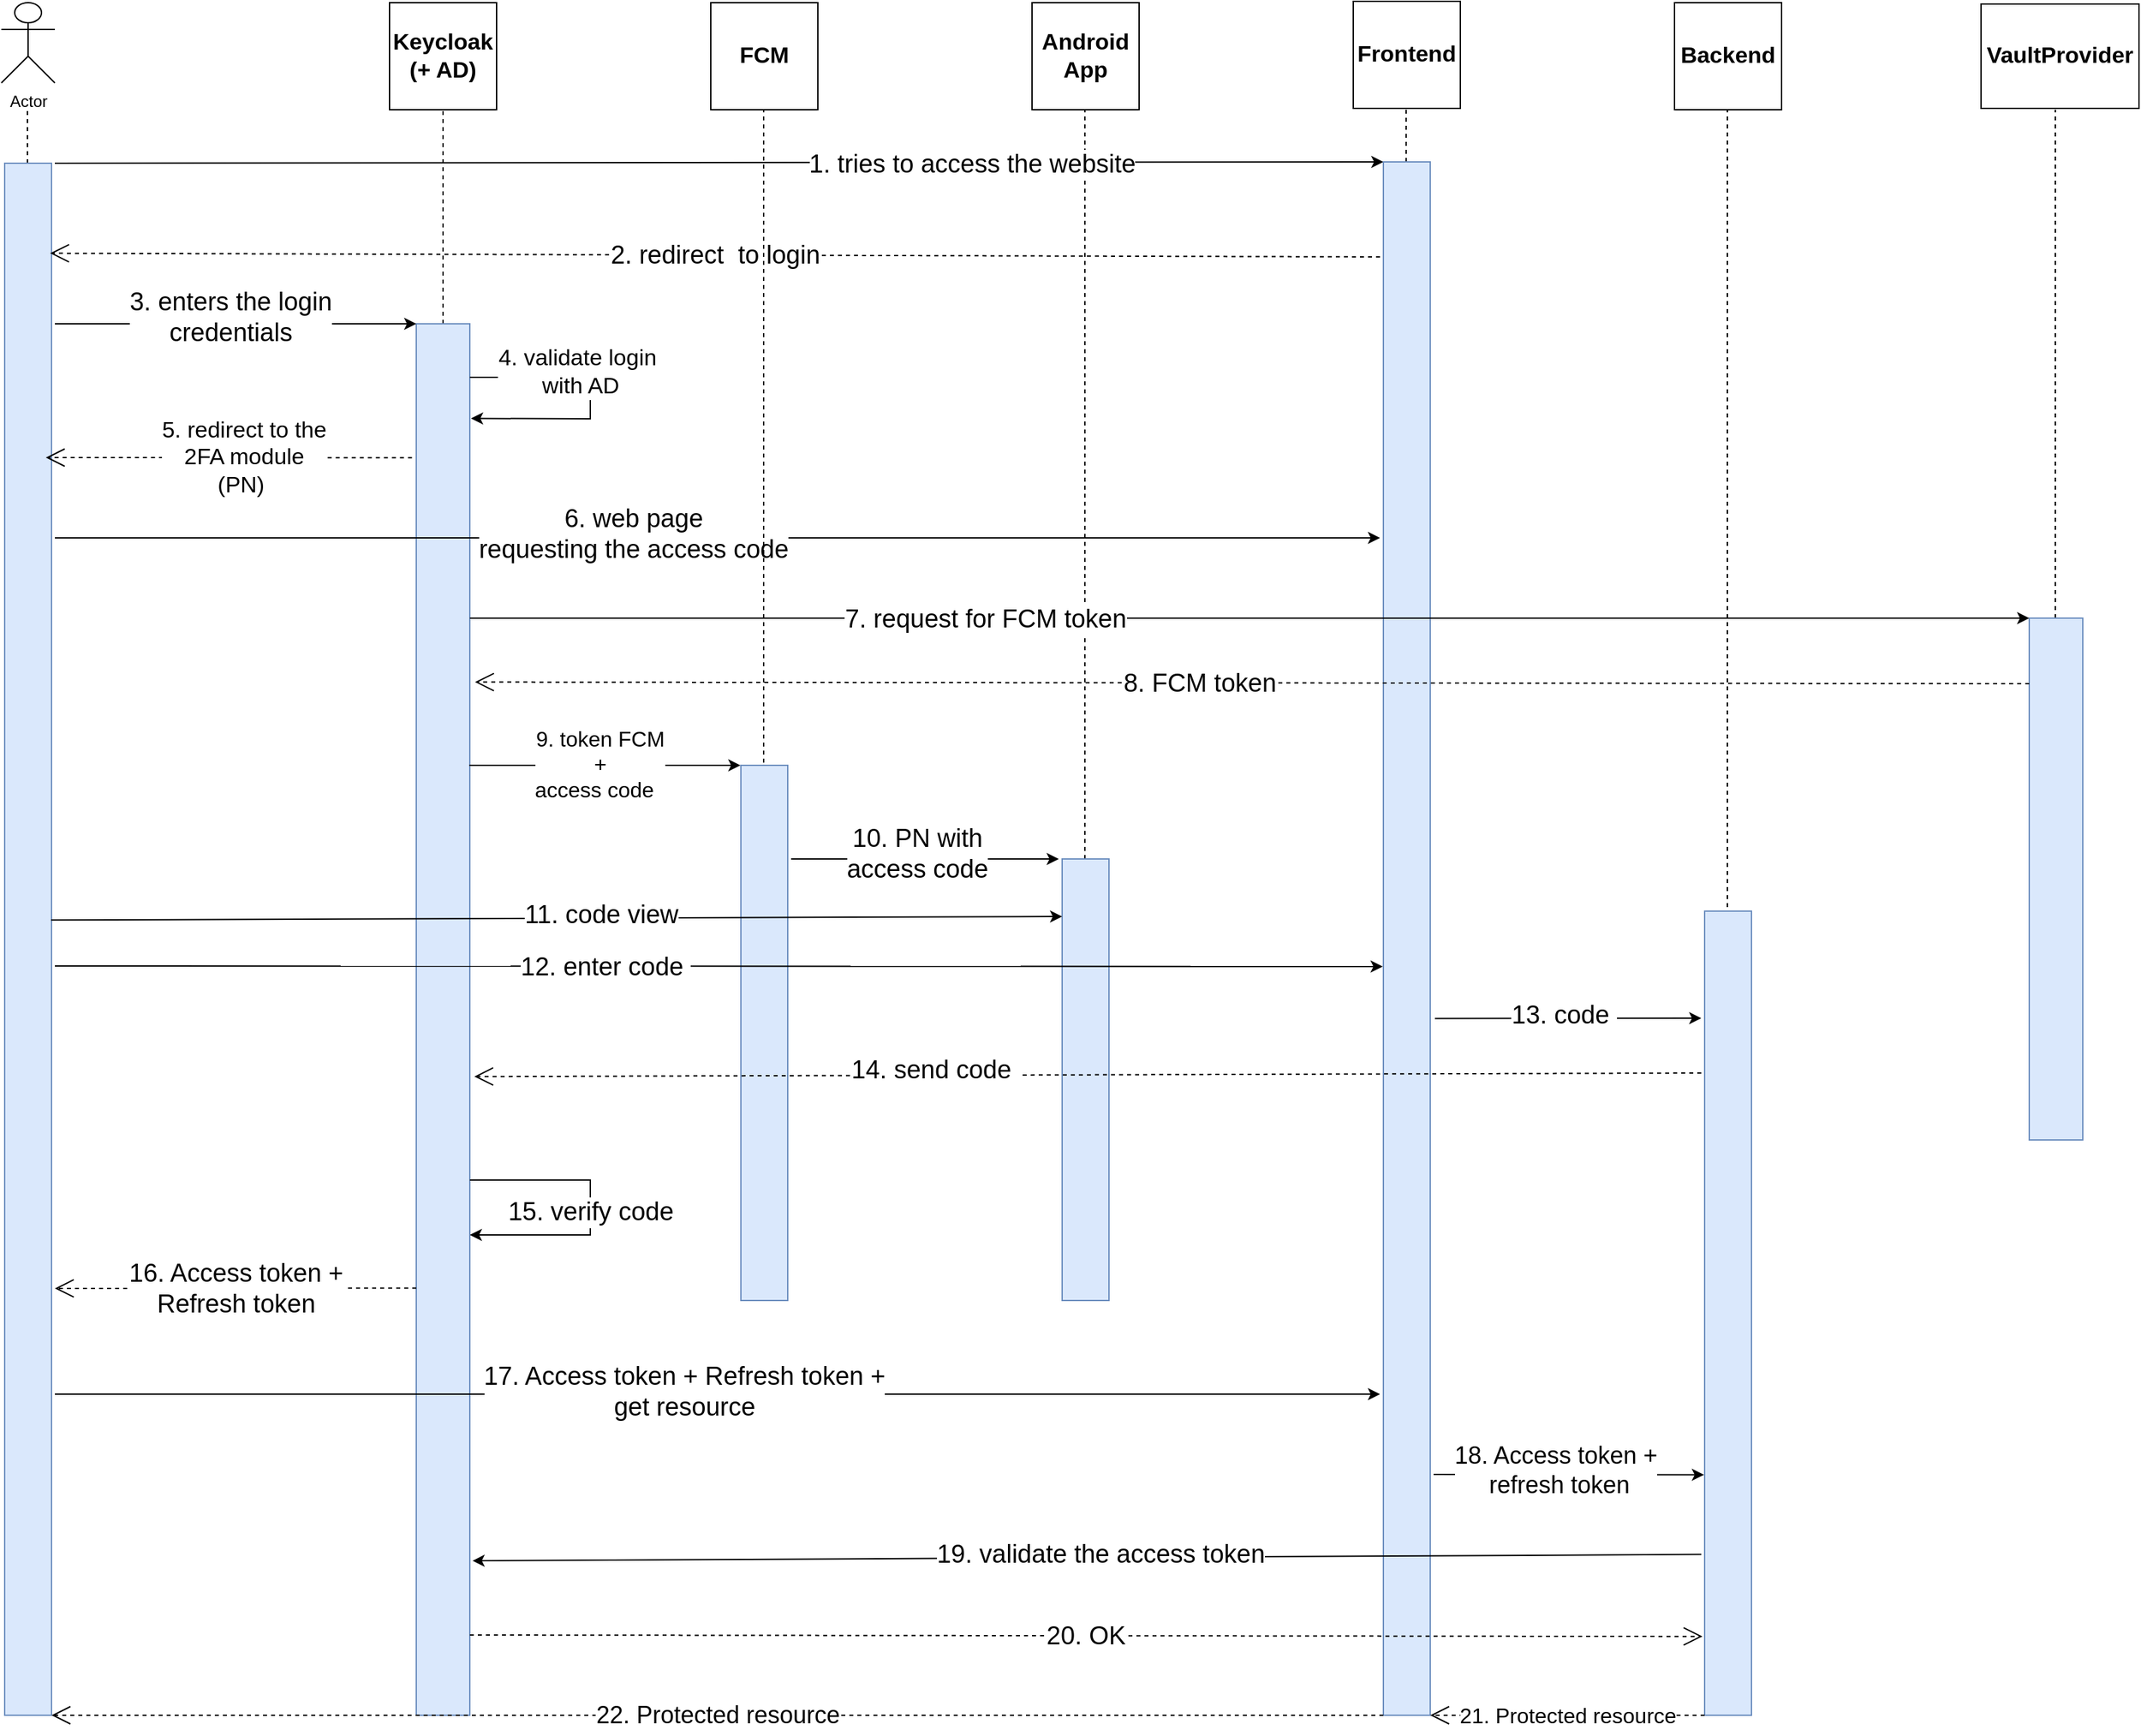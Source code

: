 <mxfile version="23.1.6" type="device">
  <diagram name="Page-1" id="tUHZQ2hVzNUIm_RuZzN9">
    <mxGraphModel dx="2344" dy="1234" grid="0" gridSize="10" guides="1" tooltips="1" connect="1" arrows="1" fold="1" page="1" pageScale="1" pageWidth="1700" pageHeight="1100" math="0" shadow="0">
      <root>
        <mxCell id="0" />
        <mxCell id="1" parent="0" />
        <mxCell id="9klteQdlAnsfhJRgXyKs-1" value="Actor" style="shape=umlActor;verticalLabelPosition=bottom;verticalAlign=top;html=1;outlineConnect=0;" parent="1" vertex="1">
          <mxGeometry x="30" y="40" width="40" height="60" as="geometry" />
        </mxCell>
        <mxCell id="9klteQdlAnsfhJRgXyKs-2" value="&lt;font style=&quot;font-size: 17px;&quot;&gt;&lt;b&gt;Keycloak&lt;br&gt;(+ AD)&lt;br&gt;&lt;/b&gt;&lt;/font&gt;" style="whiteSpace=wrap;html=1;aspect=fixed;" parent="1" vertex="1">
          <mxGeometry x="320" y="40" width="80" height="80" as="geometry" />
        </mxCell>
        <mxCell id="9klteQdlAnsfhJRgXyKs-4" value="&lt;font style=&quot;font-size: 17px;&quot;&gt;&lt;b&gt;FCM&lt;/b&gt;&lt;/font&gt;" style="whiteSpace=wrap;html=1;aspect=fixed;" parent="1" vertex="1">
          <mxGeometry x="560" y="40" width="80" height="80" as="geometry" />
        </mxCell>
        <mxCell id="9klteQdlAnsfhJRgXyKs-5" value="&lt;b style=&quot;border-color: var(--border-color); font-size: 17px;&quot;&gt;Android App&lt;/b&gt;" style="whiteSpace=wrap;html=1;aspect=fixed;" parent="1" vertex="1">
          <mxGeometry x="800" y="40" width="80" height="80" as="geometry" />
        </mxCell>
        <mxCell id="9klteQdlAnsfhJRgXyKs-6" value="&lt;font style=&quot;font-size: 17px;&quot;&gt;&lt;b&gt;Frontend&lt;/b&gt;&lt;/font&gt;" style="whiteSpace=wrap;html=1;aspect=fixed;" parent="1" vertex="1">
          <mxGeometry x="1040" y="39" width="80" height="80" as="geometry" />
        </mxCell>
        <mxCell id="9klteQdlAnsfhJRgXyKs-19" value="" style="endArrow=none;dashed=1;html=1;rounded=0;" parent="1" source="9klteQdlAnsfhJRgXyKs-10" edge="1">
          <mxGeometry width="50" height="50" relative="1" as="geometry">
            <mxPoint x="360" y="890" as="sourcePoint" />
            <mxPoint x="360" y="120" as="targetPoint" />
            <Array as="points">
              <mxPoint x="360" y="150" />
            </Array>
          </mxGeometry>
        </mxCell>
        <mxCell id="9klteQdlAnsfhJRgXyKs-22" value="" style="endArrow=none;dashed=1;html=1;rounded=0;" parent="1" edge="1">
          <mxGeometry width="50" height="50" relative="1" as="geometry">
            <mxPoint x="839.5" y="890" as="sourcePoint" />
            <mxPoint x="839.5" y="120" as="targetPoint" />
          </mxGeometry>
        </mxCell>
        <mxCell id="9klteQdlAnsfhJRgXyKs-23" value="" style="endArrow=none;dashed=1;html=1;rounded=0;" parent="1" source="9klteQdlAnsfhJRgXyKs-18" edge="1">
          <mxGeometry width="50" height="50" relative="1" as="geometry">
            <mxPoint x="1079.5" y="889" as="sourcePoint" />
            <mxPoint x="1079.5" y="119" as="targetPoint" />
          </mxGeometry>
        </mxCell>
        <mxCell id="9klteQdlAnsfhJRgXyKs-24" value="" style="endArrow=none;dashed=1;html=1;rounded=0;" parent="1" source="9klteQdlAnsfhJRgXyKs-8" edge="1">
          <mxGeometry width="50" height="50" relative="1" as="geometry">
            <mxPoint x="49.5" y="890" as="sourcePoint" />
            <mxPoint x="49.5" y="120" as="targetPoint" />
          </mxGeometry>
        </mxCell>
        <mxCell id="9klteQdlAnsfhJRgXyKs-25" value="" style="endArrow=none;dashed=1;html=1;rounded=0;" parent="1" target="9klteQdlAnsfhJRgXyKs-8" edge="1">
          <mxGeometry width="50" height="50" relative="1" as="geometry">
            <mxPoint x="49.5" y="890" as="sourcePoint" />
            <mxPoint x="49.5" y="120" as="targetPoint" />
          </mxGeometry>
        </mxCell>
        <mxCell id="9klteQdlAnsfhJRgXyKs-8" value="" style="rounded=0;whiteSpace=wrap;html=1;fillColor=#dae8fc;strokeColor=#6c8ebf;" parent="1" vertex="1">
          <mxGeometry x="32.5" y="160" width="35" height="1160" as="geometry" />
        </mxCell>
        <mxCell id="9klteQdlAnsfhJRgXyKs-26" value="" style="endArrow=none;dashed=1;html=1;rounded=0;" parent="1" target="9klteQdlAnsfhJRgXyKs-10" edge="1">
          <mxGeometry width="50" height="50" relative="1" as="geometry">
            <mxPoint x="360" y="890" as="sourcePoint" />
            <mxPoint x="360" y="120" as="targetPoint" />
          </mxGeometry>
        </mxCell>
        <mxCell id="9klteQdlAnsfhJRgXyKs-10" value="" style="rounded=0;whiteSpace=wrap;html=1;fillColor=#dae8fc;strokeColor=#6c8ebf;" parent="1" vertex="1">
          <mxGeometry x="340" y="280" width="40" height="1040" as="geometry" />
        </mxCell>
        <mxCell id="9klteQdlAnsfhJRgXyKs-27" value="" style="endArrow=classic;html=1;rounded=0;entryX=0;entryY=0;entryDx=0;entryDy=0;" parent="1" target="9klteQdlAnsfhJRgXyKs-18" edge="1">
          <mxGeometry width="50" height="50" relative="1" as="geometry">
            <mxPoint x="70" y="160" as="sourcePoint" />
            <mxPoint x="1302.5" y="160" as="targetPoint" />
          </mxGeometry>
        </mxCell>
        <mxCell id="9klteQdlAnsfhJRgXyKs-28" value="&lt;font style=&quot;font-size: 17px;&quot;&gt;&lt;b&gt;Backend&lt;/b&gt;&lt;/font&gt;" style="whiteSpace=wrap;html=1;aspect=fixed;" parent="1" vertex="1">
          <mxGeometry x="1280" y="40" width="80" height="80" as="geometry" />
        </mxCell>
        <mxCell id="9klteQdlAnsfhJRgXyKs-29" value="" style="endArrow=none;dashed=1;html=1;rounded=0;" parent="1" edge="1">
          <mxGeometry width="50" height="50" relative="1" as="geometry">
            <mxPoint x="1319.5" y="890" as="sourcePoint" />
            <mxPoint x="1319.5" y="120" as="targetPoint" />
          </mxGeometry>
        </mxCell>
        <mxCell id="9klteQdlAnsfhJRgXyKs-30" value="" style="endArrow=none;dashed=1;html=1;rounded=0;" parent="1" target="9klteQdlAnsfhJRgXyKs-18" edge="1">
          <mxGeometry width="50" height="50" relative="1" as="geometry">
            <mxPoint x="1079.5" y="889" as="sourcePoint" />
            <mxPoint x="1079.5" y="119" as="targetPoint" />
          </mxGeometry>
        </mxCell>
        <mxCell id="9klteQdlAnsfhJRgXyKs-18" value="" style="rounded=0;whiteSpace=wrap;html=1;fillColor=#dae8fc;strokeColor=#6c8ebf;" parent="1" vertex="1">
          <mxGeometry x="1062.5" y="159" width="35" height="1161" as="geometry" />
        </mxCell>
        <mxCell id="9klteQdlAnsfhJRgXyKs-31" value="&lt;font style=&quot;font-size: 19px;&quot;&gt;1. tries to access the website&lt;/font&gt;" style="text;html=1;align=center;verticalAlign=middle;resizable=0;points=[];autosize=1;strokeColor=none;fillColor=none;labelBackgroundColor=default;" parent="1" vertex="1">
          <mxGeometry x="624" y="143" width="262" height="35" as="geometry" />
        </mxCell>
        <mxCell id="9klteQdlAnsfhJRgXyKs-36" value="" style="endArrow=classic;html=1;rounded=0;" parent="1" edge="1">
          <mxGeometry width="50" height="50" relative="1" as="geometry">
            <mxPoint x="70" y="280" as="sourcePoint" />
            <mxPoint x="340" y="280" as="targetPoint" />
          </mxGeometry>
        </mxCell>
        <mxCell id="9klteQdlAnsfhJRgXyKs-46" value="&lt;font style=&quot;font-size: 19px;&quot;&gt;3. enters the login &lt;br&gt;credentials&lt;/font&gt;" style="text;html=1;align=center;verticalAlign=middle;resizable=0;points=[];autosize=1;strokeColor=none;fillColor=none;labelBackgroundColor=default;" parent="1" vertex="1">
          <mxGeometry x="116" y="246" width="169" height="58" as="geometry" />
        </mxCell>
        <mxCell id="9klteQdlAnsfhJRgXyKs-49" value="" style="endArrow=none;dashed=1;html=1;rounded=0;" parent="1" edge="1">
          <mxGeometry width="50" height="50" relative="1" as="geometry">
            <mxPoint x="1564.5" y="890" as="sourcePoint" />
            <mxPoint x="1564.5" y="120" as="targetPoint" />
          </mxGeometry>
        </mxCell>
        <mxCell id="9klteQdlAnsfhJRgXyKs-50" value="" style="rounded=0;whiteSpace=wrap;html=1;fillColor=#dae8fc;strokeColor=#6c8ebf;" parent="1" vertex="1">
          <mxGeometry x="1545" y="500" width="40" height="390" as="geometry" />
        </mxCell>
        <mxCell id="9klteQdlAnsfhJRgXyKs-55" value="&lt;font style=&quot;font-size: 19px;&quot;&gt;2. redirect&amp;nbsp; to login&lt;/font&gt;" style="endArrow=open;endSize=12;dashed=1;html=1;rounded=0;entryX=0.97;entryY=0.058;entryDx=0;entryDy=0;entryPerimeter=0;" parent="1" target="9klteQdlAnsfhJRgXyKs-8" edge="1">
          <mxGeometry width="160" relative="1" as="geometry">
            <mxPoint x="1060" y="230" as="sourcePoint" />
            <mxPoint x="147.5" y="220" as="targetPoint" />
          </mxGeometry>
        </mxCell>
        <mxCell id="9klteQdlAnsfhJRgXyKs-57" value="" style="endArrow=open;endSize=12;dashed=1;html=1;rounded=0;entryX=0.97;entryY=0.382;entryDx=0;entryDy=0;entryPerimeter=0;" parent="1" edge="1">
          <mxGeometry width="160" relative="1" as="geometry">
            <mxPoint x="336.78" y="380.14" as="sourcePoint" />
            <mxPoint x="63.23" y="380.0" as="targetPoint" />
          </mxGeometry>
        </mxCell>
        <mxCell id="9klteQdlAnsfhJRgXyKs-58" value="&lt;font style=&quot;font-size: 17px;&quot;&gt;5. redirect to the &lt;br&gt;2FA module &lt;br&gt;(PN)&amp;nbsp;&lt;/font&gt;" style="edgeLabel;html=1;align=center;verticalAlign=middle;resizable=0;points=[];" parent="9klteQdlAnsfhJRgXyKs-57" vertex="1" connectable="0">
          <mxGeometry x="0.028" relative="1" as="geometry">
            <mxPoint x="14" as="offset" />
          </mxGeometry>
        </mxCell>
        <mxCell id="9klteQdlAnsfhJRgXyKs-65" value="" style="endArrow=classic;html=1;rounded=0;entryX=0;entryY=0;entryDx=0;entryDy=0;" parent="1" edge="1">
          <mxGeometry width="50" height="50" relative="1" as="geometry">
            <mxPoint x="379.64" y="610" as="sourcePoint" />
            <mxPoint x="582.14" y="610.0" as="targetPoint" />
          </mxGeometry>
        </mxCell>
        <mxCell id="9klteQdlAnsfhJRgXyKs-73" value="&lt;font style=&quot;font-size: 16px;&quot;&gt;9. token FCM&lt;br&gt;+&lt;br&gt;access code&amp;nbsp;&amp;nbsp;&lt;/font&gt;" style="edgeLabel;html=1;align=center;verticalAlign=middle;resizable=0;points=[];" parent="9klteQdlAnsfhJRgXyKs-65" vertex="1" connectable="0">
          <mxGeometry x="-0.039" y="1" relative="1" as="geometry">
            <mxPoint as="offset" />
          </mxGeometry>
        </mxCell>
        <mxCell id="9klteQdlAnsfhJRgXyKs-67" value="" style="endArrow=classic;html=1;rounded=0;entryX=0;entryY=0;entryDx=0;entryDy=0;" parent="1" edge="1">
          <mxGeometry width="50" height="50" relative="1" as="geometry">
            <mxPoint x="380" y="500" as="sourcePoint" />
            <mxPoint x="1545" y="500.0" as="targetPoint" />
          </mxGeometry>
        </mxCell>
        <mxCell id="9klteQdlAnsfhJRgXyKs-69" value="&lt;font style=&quot;font-size: 19px;&quot;&gt;7. request for FCM token&lt;/font&gt;" style="text;html=1;align=center;verticalAlign=middle;resizable=0;points=[];autosize=1;strokeColor=none;fillColor=none;labelBackgroundColor=default;" parent="1" vertex="1">
          <mxGeometry x="651" y="483" width="228" height="35" as="geometry" />
        </mxCell>
        <mxCell id="9klteQdlAnsfhJRgXyKs-71" value="" style="endArrow=open;endSize=12;dashed=1;html=1;rounded=0;entryX=1.106;entryY=0.357;entryDx=0;entryDy=0;entryPerimeter=0;exitX=0.009;exitY=0.15;exitDx=0;exitDy=0;exitPerimeter=0;" parent="1" edge="1">
          <mxGeometry width="160" relative="1" as="geometry">
            <mxPoint x="1545.0" y="549" as="sourcePoint" />
            <mxPoint x="383.88" y="547.77" as="targetPoint" />
          </mxGeometry>
        </mxCell>
        <mxCell id="9klteQdlAnsfhJRgXyKs-72" value="&lt;font style=&quot;font-size: 19px;&quot;&gt;8. FCM token&lt;/font&gt;" style="edgeLabel;html=1;align=center;verticalAlign=middle;resizable=0;points=[];" parent="9klteQdlAnsfhJRgXyKs-71" vertex="1" connectable="0">
          <mxGeometry x="0.068" relative="1" as="geometry">
            <mxPoint as="offset" />
          </mxGeometry>
        </mxCell>
        <mxCell id="9klteQdlAnsfhJRgXyKs-76" value="" style="endArrow=classic;html=1;rounded=0;" parent="1" edge="1">
          <mxGeometry width="50" height="50" relative="1" as="geometry">
            <mxPoint x="70" y="440" as="sourcePoint" />
            <mxPoint x="1060" y="440" as="targetPoint" />
          </mxGeometry>
        </mxCell>
        <mxCell id="9klteQdlAnsfhJRgXyKs-63" value="&lt;font style=&quot;font-size: 19px;&quot;&gt;6. web page &lt;br&gt;requesting the access code&lt;/font&gt;" style="text;html=1;align=center;verticalAlign=middle;resizable=0;points=[];autosize=1;strokeColor=none;fillColor=none;labelBackgroundColor=default;" parent="1" vertex="1">
          <mxGeometry x="377" y="408" width="249" height="58" as="geometry" />
        </mxCell>
        <mxCell id="9klteQdlAnsfhJRgXyKs-78" value="" style="endArrow=classic;html=1;rounded=0;" parent="1" edge="1">
          <mxGeometry width="50" height="50" relative="1" as="geometry">
            <mxPoint x="620" y="680" as="sourcePoint" />
            <mxPoint x="820" y="680" as="targetPoint" />
          </mxGeometry>
        </mxCell>
        <mxCell id="9klteQdlAnsfhJRgXyKs-79" value="&lt;font style=&quot;font-size: 19px;&quot;&gt;10. PN with&lt;br&gt;access code&lt;/font&gt;" style="edgeLabel;html=1;align=center;verticalAlign=middle;resizable=0;points=[];" parent="9klteQdlAnsfhJRgXyKs-78" vertex="1" connectable="0">
          <mxGeometry x="-0.067" y="4" relative="1" as="geometry">
            <mxPoint as="offset" />
          </mxGeometry>
        </mxCell>
        <mxCell id="9klteQdlAnsfhJRgXyKs-21" value="" style="endArrow=none;dashed=1;html=1;rounded=0;" parent="1" edge="1">
          <mxGeometry width="50" height="50" relative="1" as="geometry">
            <mxPoint x="599.5" y="890" as="sourcePoint" />
            <mxPoint x="599.5" y="120" as="targetPoint" />
          </mxGeometry>
        </mxCell>
        <mxCell id="9klteQdlAnsfhJRgXyKs-15" value="" style="rounded=0;whiteSpace=wrap;html=1;fillColor=#dae8fc;strokeColor=#6c8ebf;" parent="1" vertex="1">
          <mxGeometry x="582.5" y="610" width="35" height="400" as="geometry" />
        </mxCell>
        <mxCell id="9klteQdlAnsfhJRgXyKs-14" value="" style="rounded=0;whiteSpace=wrap;html=1;fillColor=#dae8fc;strokeColor=#6c8ebf;" parent="1" vertex="1">
          <mxGeometry x="822.5" y="680" width="35" height="330" as="geometry" />
        </mxCell>
        <mxCell id="9klteQdlAnsfhJRgXyKs-11" value="" style="rounded=0;whiteSpace=wrap;html=1;fillColor=#dae8fc;strokeColor=#6c8ebf;" parent="1" vertex="1">
          <mxGeometry x="1302.5" y="719" width="35" height="601" as="geometry" />
        </mxCell>
        <mxCell id="9klteQdlAnsfhJRgXyKs-80" value="" style="endArrow=classic;html=1;rounded=0;entryX=-0.014;entryY=0.518;entryDx=0;entryDy=0;entryPerimeter=0;" parent="1" target="9klteQdlAnsfhJRgXyKs-18" edge="1">
          <mxGeometry width="50" height="50" relative="1" as="geometry">
            <mxPoint x="70" y="760" as="sourcePoint" />
            <mxPoint x="1062" y="751" as="targetPoint" />
          </mxGeometry>
        </mxCell>
        <mxCell id="9klteQdlAnsfhJRgXyKs-81" value="&lt;font style=&quot;&quot;&gt;&lt;font style=&quot;font-size: 19px;&quot;&gt;12. enter code&amp;nbsp;&lt;/font&gt;&lt;br&gt;&lt;/font&gt;" style="edgeLabel;html=1;align=center;verticalAlign=middle;resizable=0;points=[];" parent="9klteQdlAnsfhJRgXyKs-80" vertex="1" connectable="0">
          <mxGeometry x="-0.01" y="-1" relative="1" as="geometry">
            <mxPoint x="-80" as="offset" />
          </mxGeometry>
        </mxCell>
        <mxCell id="9klteQdlAnsfhJRgXyKs-85" value="&lt;font style=&quot;font-size: 19px;&quot;&gt;14. send code&amp;nbsp;&lt;br&gt;&lt;/font&gt;" style="endArrow=open;endSize=12;dashed=1;html=1;rounded=0;entryX=1.084;entryY=0.541;entryDx=0;entryDy=0;entryPerimeter=0;" parent="1" target="9klteQdlAnsfhJRgXyKs-10" edge="1">
          <mxGeometry x="0.249" y="-4" width="160" relative="1" as="geometry">
            <mxPoint x="1300" y="840" as="sourcePoint" />
            <mxPoint x="390" y="850" as="targetPoint" />
            <mxPoint as="offset" />
          </mxGeometry>
        </mxCell>
        <mxCell id="9klteQdlAnsfhJRgXyKs-87" value="" style="endArrow=classic;html=1;rounded=0;" parent="1" edge="1">
          <mxGeometry width="50" height="50" relative="1" as="geometry">
            <mxPoint x="380" y="920" as="sourcePoint" />
            <mxPoint x="380" y="961" as="targetPoint" />
            <Array as="points">
              <mxPoint x="470" y="920" />
              <mxPoint x="470" y="961" />
            </Array>
          </mxGeometry>
        </mxCell>
        <mxCell id="9klteQdlAnsfhJRgXyKs-88" value="&lt;font style=&quot;font-size: 19px;&quot;&gt;15. verify code&lt;/font&gt;" style="text;html=1;align=center;verticalAlign=middle;resizable=0;points=[];autosize=1;strokeColor=none;fillColor=none;labelBackgroundColor=default;" parent="1" vertex="1">
          <mxGeometry x="399" y="926" width="142" height="35" as="geometry" />
        </mxCell>
        <mxCell id="9klteQdlAnsfhJRgXyKs-92" value="" style="endArrow=classic;html=1;rounded=0;" parent="1" edge="1">
          <mxGeometry width="50" height="50" relative="1" as="geometry">
            <mxPoint x="70" y="1080" as="sourcePoint" />
            <mxPoint x="1060" y="1080" as="targetPoint" />
          </mxGeometry>
        </mxCell>
        <mxCell id="9klteQdlAnsfhJRgXyKs-95" value="&lt;font style=&quot;font-size: 19px;&quot;&gt;17. Access token + Refresh token +&lt;br&gt;get resource&lt;br&gt;&lt;/font&gt;" style="edgeLabel;html=1;align=center;verticalAlign=middle;resizable=0;points=[];" parent="9klteQdlAnsfhJRgXyKs-92" vertex="1" connectable="0">
          <mxGeometry x="-0.251" y="2" relative="1" as="geometry">
            <mxPoint x="99" as="offset" />
          </mxGeometry>
        </mxCell>
        <mxCell id="9klteQdlAnsfhJRgXyKs-93" value="&lt;font style=&quot;font-size: 19px;&quot;&gt;16. Access token +&lt;br&gt;Refresh token&lt;/font&gt;" style="endArrow=open;endSize=12;dashed=1;html=1;rounded=0;exitX=0;exitY=0.693;exitDx=0;exitDy=0;exitPerimeter=0;" parent="1" source="9klteQdlAnsfhJRgXyKs-10" edge="1">
          <mxGeometry width="160" relative="1" as="geometry">
            <mxPoint x="330" y="1000" as="sourcePoint" />
            <mxPoint x="70" y="1001" as="targetPoint" />
          </mxGeometry>
        </mxCell>
        <mxCell id="9klteQdlAnsfhJRgXyKs-97" value="" style="endArrow=classic;html=1;rounded=0;entryX=-0.014;entryY=0.701;entryDx=0;entryDy=0;entryPerimeter=0;" parent="1" target="9klteQdlAnsfhJRgXyKs-11" edge="1">
          <mxGeometry width="50" height="50" relative="1" as="geometry">
            <mxPoint x="1100" y="1140" as="sourcePoint" />
            <mxPoint x="1150" y="1090" as="targetPoint" />
          </mxGeometry>
        </mxCell>
        <mxCell id="9klteQdlAnsfhJRgXyKs-99" value="&lt;font style=&quot;font-size: 18px;&quot;&gt;18. Access token +&lt;br&gt;&amp;nbsp;refresh token&lt;/font&gt;" style="edgeLabel;html=1;align=center;verticalAlign=middle;resizable=0;points=[];" parent="9klteQdlAnsfhJRgXyKs-97" vertex="1" connectable="0">
          <mxGeometry x="-0.105" y="3" relative="1" as="geometry">
            <mxPoint as="offset" />
          </mxGeometry>
        </mxCell>
        <mxCell id="9klteQdlAnsfhJRgXyKs-100" value="" style="endArrow=classic;html=1;rounded=0;exitX=-0.071;exitY=0.8;exitDx=0;exitDy=0;entryX=1.05;entryY=0.889;entryDx=0;entryDy=0;exitPerimeter=0;entryPerimeter=0;" parent="1" source="9klteQdlAnsfhJRgXyKs-11" target="9klteQdlAnsfhJRgXyKs-10" edge="1">
          <mxGeometry width="50" height="50" relative="1" as="geometry">
            <mxPoint x="900" y="1300" as="sourcePoint" />
            <mxPoint x="950" y="1250" as="targetPoint" />
          </mxGeometry>
        </mxCell>
        <mxCell id="9klteQdlAnsfhJRgXyKs-101" value="&lt;font style=&quot;font-size: 19px;&quot;&gt;19. validate the access token&lt;/font&gt;" style="edgeLabel;html=1;align=center;verticalAlign=middle;resizable=0;points=[];" parent="9klteQdlAnsfhJRgXyKs-100" vertex="1" connectable="0">
          <mxGeometry x="-0.022" y="-2" relative="1" as="geometry">
            <mxPoint as="offset" />
          </mxGeometry>
        </mxCell>
        <mxCell id="9klteQdlAnsfhJRgXyKs-102" value="&lt;font style=&quot;font-size: 19px;&quot;&gt;20. OK&lt;/font&gt;" style="endArrow=open;endSize=12;dashed=1;html=1;rounded=0;entryX=-0.046;entryY=0.902;entryDx=0;entryDy=0;entryPerimeter=0;" parent="1" target="9klteQdlAnsfhJRgXyKs-11" edge="1">
          <mxGeometry width="160" relative="1" as="geometry">
            <mxPoint x="380" y="1260" as="sourcePoint" />
            <mxPoint x="540" y="1260" as="targetPoint" />
          </mxGeometry>
        </mxCell>
        <mxCell id="9klteQdlAnsfhJRgXyKs-105" value="&lt;font style=&quot;font-size: 16px;&quot;&gt;21. Protected resource&lt;/font&gt;" style="endArrow=open;endSize=12;dashed=1;html=1;rounded=0;exitX=0;exitY=1;exitDx=0;exitDy=0;entryX=1;entryY=1;entryDx=0;entryDy=0;" parent="1" source="9klteQdlAnsfhJRgXyKs-11" target="9klteQdlAnsfhJRgXyKs-18" edge="1">
          <mxGeometry width="160" relative="1" as="geometry">
            <mxPoint x="1120" y="1310" as="sourcePoint" />
            <mxPoint x="1280" y="1310" as="targetPoint" />
          </mxGeometry>
        </mxCell>
        <mxCell id="9klteQdlAnsfhJRgXyKs-106" value="&lt;font style=&quot;font-size: 18px;&quot;&gt;22. Protected resource&lt;/font&gt;" style="endArrow=open;endSize=12;dashed=1;html=1;rounded=0;exitX=0;exitY=1;exitDx=0;exitDy=0;entryX=1;entryY=1;entryDx=0;entryDy=0;" parent="1" source="9klteQdlAnsfhJRgXyKs-18" target="9klteQdlAnsfhJRgXyKs-8" edge="1">
          <mxGeometry width="160" relative="1" as="geometry">
            <mxPoint x="680" y="1330" as="sourcePoint" />
            <mxPoint x="840" y="1330" as="targetPoint" />
          </mxGeometry>
        </mxCell>
        <mxCell id="9klteQdlAnsfhJRgXyKs-107" value="" style="endArrow=classic;html=1;rounded=0;entryX=1.022;entryY=0.068;entryDx=0;entryDy=0;entryPerimeter=0;" parent="1" target="9klteQdlAnsfhJRgXyKs-10" edge="1">
          <mxGeometry width="50" height="50" relative="1" as="geometry">
            <mxPoint x="380" y="320" as="sourcePoint" />
            <mxPoint x="380" y="360" as="targetPoint" />
            <Array as="points">
              <mxPoint x="470" y="320" />
              <mxPoint x="470" y="351" />
            </Array>
          </mxGeometry>
        </mxCell>
        <mxCell id="9klteQdlAnsfhJRgXyKs-108" value="&lt;font style=&quot;font-size: 17px;&quot;&gt;4. validate login&lt;br&gt;&amp;nbsp;with AD&lt;/font&gt;" style="edgeLabel;html=1;align=center;verticalAlign=middle;resizable=0;points=[];" parent="9klteQdlAnsfhJRgXyKs-107" vertex="1" connectable="0">
          <mxGeometry x="-0.051" y="1" relative="1" as="geometry">
            <mxPoint x="-11" y="-14" as="offset" />
          </mxGeometry>
        </mxCell>
        <mxCell id="DpYci1G0UvSioRsdH_qU-1" value="&lt;font style=&quot;font-size: 17px;&quot;&gt;&lt;b&gt;VaultProvider&lt;/b&gt;&lt;/font&gt;" style="rounded=0;whiteSpace=wrap;html=1;" parent="1" vertex="1">
          <mxGeometry x="1509" y="41" width="118" height="78" as="geometry" />
        </mxCell>
        <mxCell id="DpYci1G0UvSioRsdH_qU-2" value="" style="endArrow=classic;html=1;rounded=0;exitX=0.976;exitY=0.523;exitDx=0;exitDy=0;exitPerimeter=0;" parent="1" edge="1">
          <mxGeometry width="50" height="50" relative="1" as="geometry">
            <mxPoint x="1101.0" y="799.263" as="sourcePoint" />
            <mxPoint x="1300" y="799" as="targetPoint" />
          </mxGeometry>
        </mxCell>
        <mxCell id="DpYci1G0UvSioRsdH_qU-3" value="&lt;font style=&quot;&quot;&gt;&lt;font style=&quot;font-size: 19px;&quot;&gt;13. code&amp;nbsp;&lt;/font&gt;&lt;br&gt;&lt;/font&gt;" style="edgeLabel;html=1;align=center;verticalAlign=middle;resizable=0;points=[];" parent="DpYci1G0UvSioRsdH_qU-2" vertex="1" connectable="0">
          <mxGeometry x="-0.01" y="-1" relative="1" as="geometry">
            <mxPoint x="-3" y="-3" as="offset" />
          </mxGeometry>
        </mxCell>
        <mxCell id="DpYci1G0UvSioRsdH_qU-4" value="" style="endArrow=classic;html=1;rounded=0;entryX=0.024;entryY=0.095;entryDx=0;entryDy=0;entryPerimeter=0;" parent="1" edge="1">
          <mxGeometry width="50" height="50" relative="1" as="geometry">
            <mxPoint x="67.16" y="725.65" as="sourcePoint" />
            <mxPoint x="822.5" y="723.0" as="targetPoint" />
          </mxGeometry>
        </mxCell>
        <mxCell id="DpYci1G0UvSioRsdH_qU-6" value="&lt;font style=&quot;&quot;&gt;&lt;font style=&quot;font-size: 19px;&quot;&gt;11. code view&lt;/font&gt;&lt;br&gt;&lt;/font&gt;" style="edgeLabel;html=1;align=center;verticalAlign=middle;resizable=0;points=[];" parent="1" vertex="1" connectable="0">
          <mxGeometry x="527.0" y="777.997" as="geometry">
            <mxPoint x="-49" y="-56" as="offset" />
          </mxGeometry>
        </mxCell>
      </root>
    </mxGraphModel>
  </diagram>
</mxfile>

